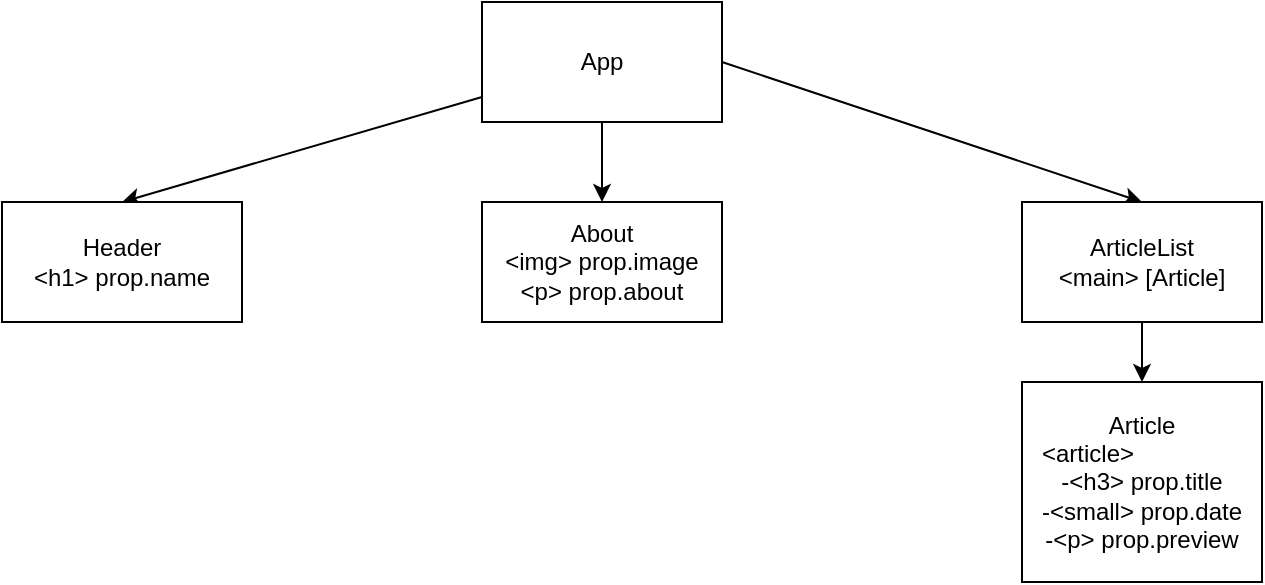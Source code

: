 <mxfile>
    <diagram id="KjZj5fmQQZa-lUr7IbLK" name="Page-1">
        <mxGraphModel dx="861" dy="427" grid="1" gridSize="10" guides="1" tooltips="1" connect="1" arrows="1" fold="1" page="1" pageScale="1" pageWidth="850" pageHeight="1100" math="0" shadow="0">
            <root>
                <mxCell id="0"/>
                <mxCell id="1" parent="0"/>
                <mxCell id="8" style="edgeStyle=none;html=1;entryX=0.5;entryY=0;entryDx=0;entryDy=0;" edge="1" parent="1" source="2" target="3">
                    <mxGeometry relative="1" as="geometry">
                        <mxPoint x="200" y="130" as="targetPoint"/>
                    </mxGeometry>
                </mxCell>
                <mxCell id="10" style="edgeStyle=none;html=1;entryX=0.5;entryY=0;entryDx=0;entryDy=0;" edge="1" parent="1" source="2" target="4">
                    <mxGeometry relative="1" as="geometry">
                        <mxPoint x="400" y="140" as="targetPoint"/>
                    </mxGeometry>
                </mxCell>
                <mxCell id="13" style="edgeStyle=none;html=1;exitX=1;exitY=0.5;exitDx=0;exitDy=0;entryX=0.5;entryY=0;entryDx=0;entryDy=0;" edge="1" parent="1" source="2" target="5">
                    <mxGeometry relative="1" as="geometry"/>
                </mxCell>
                <mxCell id="2" value="App" style="rounded=0;whiteSpace=wrap;html=1;" vertex="1" parent="1">
                    <mxGeometry x="340" y="50" width="120" height="60" as="geometry"/>
                </mxCell>
                <mxCell id="3" value="Header&lt;br&gt;&amp;lt;h1&amp;gt; prop.name" style="rounded=0;whiteSpace=wrap;html=1;" vertex="1" parent="1">
                    <mxGeometry x="100" y="150" width="120" height="60" as="geometry"/>
                </mxCell>
                <mxCell id="4" value="About&lt;br&gt;&amp;lt;img&amp;gt; prop.image&lt;br&gt;&amp;lt;p&amp;gt; prop.about" style="rounded=0;whiteSpace=wrap;html=1;" vertex="1" parent="1">
                    <mxGeometry x="340" y="150" width="120" height="60" as="geometry"/>
                </mxCell>
                <mxCell id="15" style="edgeStyle=none;html=1;exitX=0.5;exitY=1;exitDx=0;exitDy=0;entryX=0.5;entryY=0;entryDx=0;entryDy=0;" edge="1" parent="1" source="5" target="6">
                    <mxGeometry relative="1" as="geometry"/>
                </mxCell>
                <mxCell id="5" value="ArticleList&lt;br&gt;&amp;lt;main&amp;gt; [Article]" style="rounded=0;whiteSpace=wrap;html=1;" vertex="1" parent="1">
                    <mxGeometry x="610" y="150" width="120" height="60" as="geometry"/>
                </mxCell>
                <mxCell id="6" value="Article&lt;br&gt;&lt;div style=&quot;text-align: left&quot;&gt;&lt;span&gt;&amp;lt;article&amp;gt;&lt;/span&gt;&lt;br&gt;&lt;/div&gt;-&amp;lt;h3&amp;gt; prop.title&lt;br&gt;-&amp;lt;small&amp;gt; prop.date&lt;br&gt;-&amp;lt;p&amp;gt; prop.preview" style="rounded=0;whiteSpace=wrap;html=1;" vertex="1" parent="1">
                    <mxGeometry x="610" y="240" width="120" height="100" as="geometry"/>
                </mxCell>
            </root>
        </mxGraphModel>
    </diagram>
</mxfile>